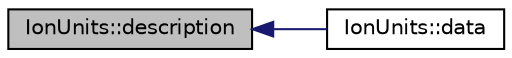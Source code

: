 digraph "IonUnits::description"
{
  edge [fontname="Helvetica",fontsize="10",labelfontname="Helvetica",labelfontsize="10"];
  node [fontname="Helvetica",fontsize="10",shape=record];
  rankdir="LR";
  Node83 [label="IonUnits::description",height=0.2,width=0.4,color="black", fillcolor="grey75", style="filled", fontcolor="black"];
  Node83 -> Node84 [dir="back",color="midnightblue",fontsize="10",style="solid",fontname="Helvetica"];
  Node84 [label="IonUnits::data",height=0.2,width=0.4,color="black", fillcolor="white", style="filled",URL="$d7/dab/class_ion_units.html#a4760a4e2ce13ab7a356d3b2f9fb6ad66"];
}
